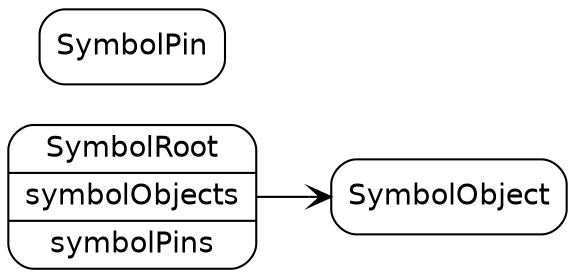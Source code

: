 digraph G {
  rankdir=LR ;
  node [shape=record fontname=helvetica style=rounded] ;
  SymbolRoot[label="<SymbolRoot>SymbolRoot|<symbolObjects>symbolObjects|<symbolPins>symbolPins"] ;
  SymbolPin[label="<SymbolPin>SymbolPin"] ;
  SymbolObject[label="<SymbolObject>SymbolObject"] ;
  SymbolRoot:symbolObjects -> SymbolObject:SymbolObject [dir=both arrowtail=none arrowhead=vee] ;
}
